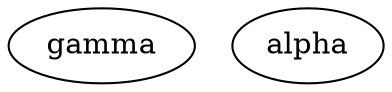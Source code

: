 digraph {
/*
  example stmt_list:
    foo -> bar
    biff -> baz

  example node_stmt:
    learn_c [label="learn C somehow"]
*/
gamma [label=gamma]
alpha [label=alpha]
}
